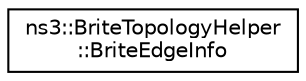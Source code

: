 digraph "Graphical Class Hierarchy"
{
 // LATEX_PDF_SIZE
  edge [fontname="Helvetica",fontsize="10",labelfontname="Helvetica",labelfontsize="10"];
  node [fontname="Helvetica",fontsize="10",shape=record];
  rankdir="LR";
  Node0 [label="ns3::BriteTopologyHelper\l::BriteEdgeInfo",height=0.2,width=0.4,color="black", fillcolor="white", style="filled",URL="$structns3_1_1_brite_topology_helper_1_1_brite_edge_info.html",tooltip="Edge information from BRITE."];
}
